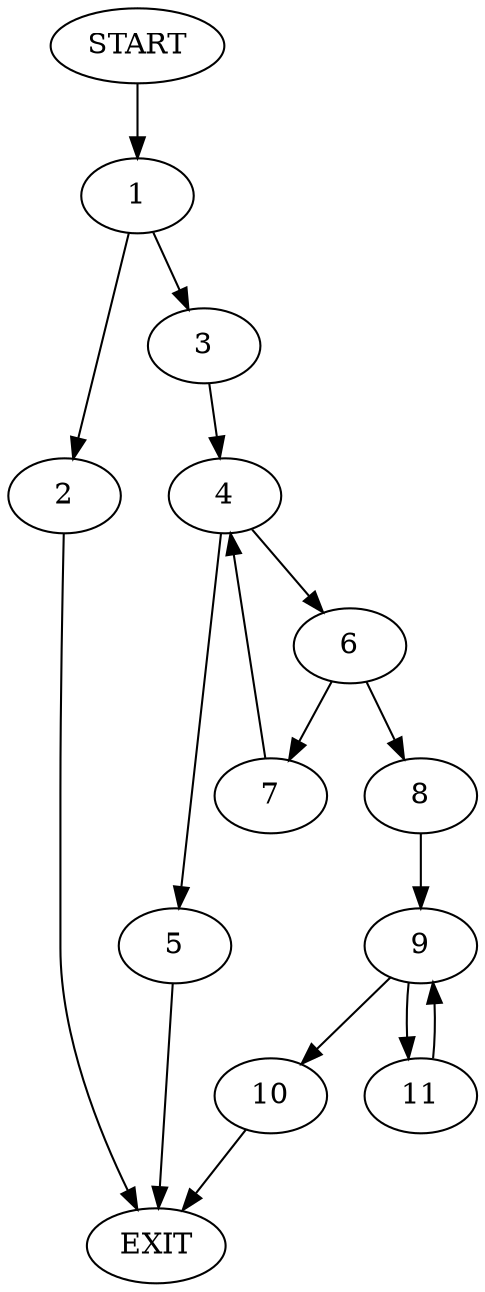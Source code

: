digraph {
0 [label="START"]
12 [label="EXIT"]
0 -> 1
1 -> 2
1 -> 3
2 -> 12
3 -> 4
4 -> 5
4 -> 6
6 -> 7
6 -> 8
5 -> 12
7 -> 4
8 -> 9
9 -> 10
9 -> 11
11 -> 9
10 -> 12
}
